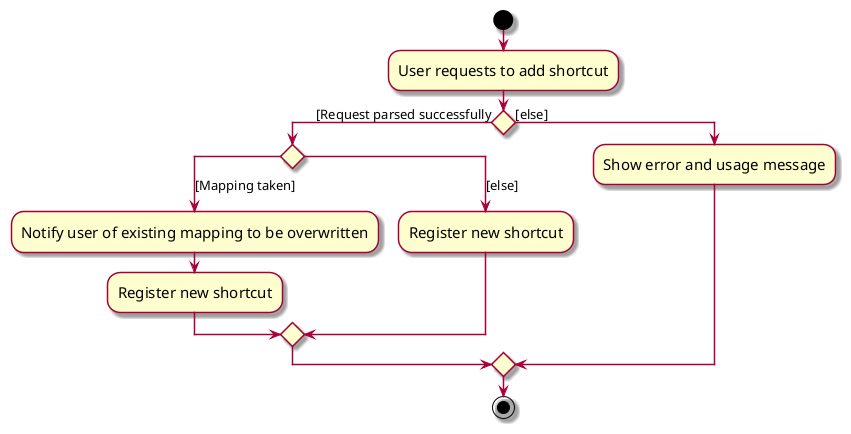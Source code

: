 @startuml
skin rose
skinparam ActivityFontSize 15
skinparam ArrowFontSize 13
start
:User requests to add shortcut;

'Since the beta syntax does not support placing the condition outside the
'diamond we place it as the true branch instead.
if () then ([Request parsed successfully)
    switch ()
    case ([Mapping taken])
        :Notify user of existing mapping to be overwritten;
        :Register new shortcut;
    case ([else])
        :Register new shortcut;
    endswitch
else ([else])
    :Show error and usage message;
endif


stop
@enduml
